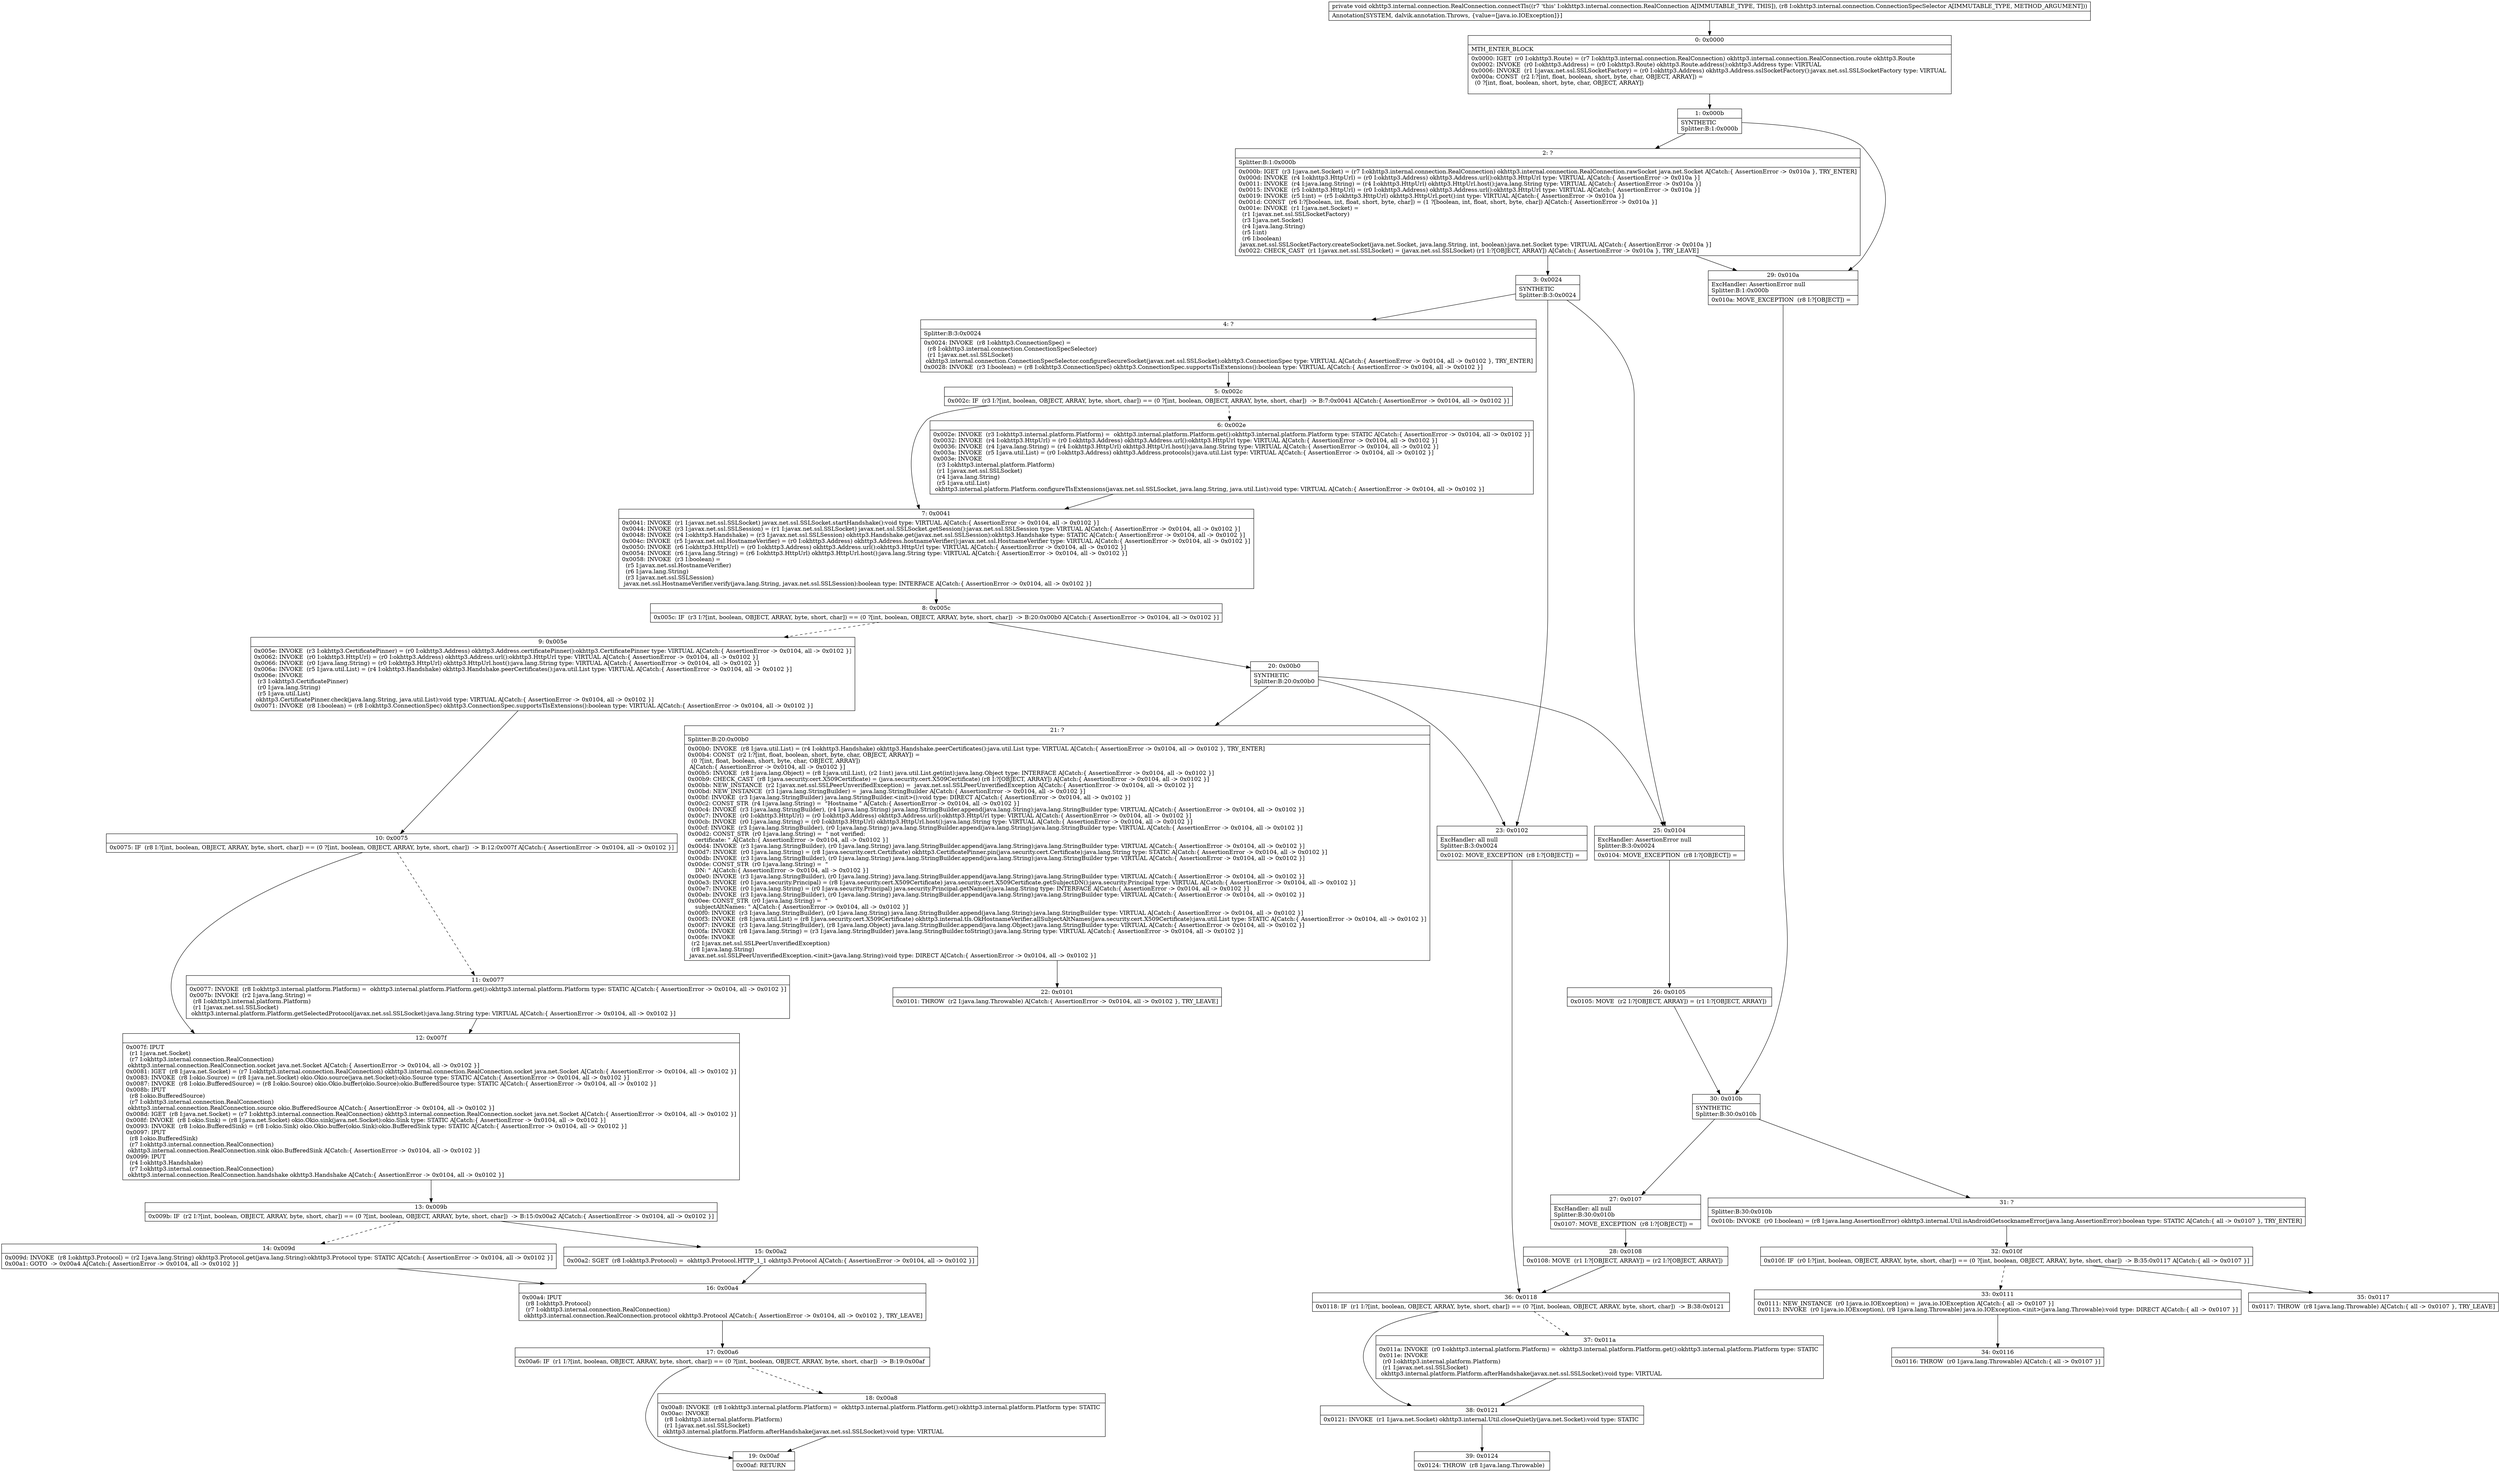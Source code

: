 digraph "CFG forokhttp3.internal.connection.RealConnection.connectTls(Lokhttp3\/internal\/connection\/ConnectionSpecSelector;)V" {
Node_0 [shape=record,label="{0\:\ 0x0000|MTH_ENTER_BLOCK\l|0x0000: IGET  (r0 I:okhttp3.Route) = (r7 I:okhttp3.internal.connection.RealConnection) okhttp3.internal.connection.RealConnection.route okhttp3.Route \l0x0002: INVOKE  (r0 I:okhttp3.Address) = (r0 I:okhttp3.Route) okhttp3.Route.address():okhttp3.Address type: VIRTUAL \l0x0006: INVOKE  (r1 I:javax.net.ssl.SSLSocketFactory) = (r0 I:okhttp3.Address) okhttp3.Address.sslSocketFactory():javax.net.ssl.SSLSocketFactory type: VIRTUAL \l0x000a: CONST  (r2 I:?[int, float, boolean, short, byte, char, OBJECT, ARRAY]) = \l  (0 ?[int, float, boolean, short, byte, char, OBJECT, ARRAY])\l \l}"];
Node_1 [shape=record,label="{1\:\ 0x000b|SYNTHETIC\lSplitter:B:1:0x000b\l}"];
Node_2 [shape=record,label="{2\:\ ?|Splitter:B:1:0x000b\l|0x000b: IGET  (r3 I:java.net.Socket) = (r7 I:okhttp3.internal.connection.RealConnection) okhttp3.internal.connection.RealConnection.rawSocket java.net.Socket A[Catch:\{ AssertionError \-\> 0x010a \}, TRY_ENTER]\l0x000d: INVOKE  (r4 I:okhttp3.HttpUrl) = (r0 I:okhttp3.Address) okhttp3.Address.url():okhttp3.HttpUrl type: VIRTUAL A[Catch:\{ AssertionError \-\> 0x010a \}]\l0x0011: INVOKE  (r4 I:java.lang.String) = (r4 I:okhttp3.HttpUrl) okhttp3.HttpUrl.host():java.lang.String type: VIRTUAL A[Catch:\{ AssertionError \-\> 0x010a \}]\l0x0015: INVOKE  (r5 I:okhttp3.HttpUrl) = (r0 I:okhttp3.Address) okhttp3.Address.url():okhttp3.HttpUrl type: VIRTUAL A[Catch:\{ AssertionError \-\> 0x010a \}]\l0x0019: INVOKE  (r5 I:int) = (r5 I:okhttp3.HttpUrl) okhttp3.HttpUrl.port():int type: VIRTUAL A[Catch:\{ AssertionError \-\> 0x010a \}]\l0x001d: CONST  (r6 I:?[boolean, int, float, short, byte, char]) = (1 ?[boolean, int, float, short, byte, char]) A[Catch:\{ AssertionError \-\> 0x010a \}]\l0x001e: INVOKE  (r1 I:java.net.Socket) = \l  (r1 I:javax.net.ssl.SSLSocketFactory)\l  (r3 I:java.net.Socket)\l  (r4 I:java.lang.String)\l  (r5 I:int)\l  (r6 I:boolean)\l javax.net.ssl.SSLSocketFactory.createSocket(java.net.Socket, java.lang.String, int, boolean):java.net.Socket type: VIRTUAL A[Catch:\{ AssertionError \-\> 0x010a \}]\l0x0022: CHECK_CAST  (r1 I:javax.net.ssl.SSLSocket) = (javax.net.ssl.SSLSocket) (r1 I:?[OBJECT, ARRAY]) A[Catch:\{ AssertionError \-\> 0x010a \}, TRY_LEAVE]\l}"];
Node_3 [shape=record,label="{3\:\ 0x0024|SYNTHETIC\lSplitter:B:3:0x0024\l}"];
Node_4 [shape=record,label="{4\:\ ?|Splitter:B:3:0x0024\l|0x0024: INVOKE  (r8 I:okhttp3.ConnectionSpec) = \l  (r8 I:okhttp3.internal.connection.ConnectionSpecSelector)\l  (r1 I:javax.net.ssl.SSLSocket)\l okhttp3.internal.connection.ConnectionSpecSelector.configureSecureSocket(javax.net.ssl.SSLSocket):okhttp3.ConnectionSpec type: VIRTUAL A[Catch:\{ AssertionError \-\> 0x0104, all \-\> 0x0102 \}, TRY_ENTER]\l0x0028: INVOKE  (r3 I:boolean) = (r8 I:okhttp3.ConnectionSpec) okhttp3.ConnectionSpec.supportsTlsExtensions():boolean type: VIRTUAL A[Catch:\{ AssertionError \-\> 0x0104, all \-\> 0x0102 \}]\l}"];
Node_5 [shape=record,label="{5\:\ 0x002c|0x002c: IF  (r3 I:?[int, boolean, OBJECT, ARRAY, byte, short, char]) == (0 ?[int, boolean, OBJECT, ARRAY, byte, short, char])  \-\> B:7:0x0041 A[Catch:\{ AssertionError \-\> 0x0104, all \-\> 0x0102 \}]\l}"];
Node_6 [shape=record,label="{6\:\ 0x002e|0x002e: INVOKE  (r3 I:okhttp3.internal.platform.Platform) =  okhttp3.internal.platform.Platform.get():okhttp3.internal.platform.Platform type: STATIC A[Catch:\{ AssertionError \-\> 0x0104, all \-\> 0x0102 \}]\l0x0032: INVOKE  (r4 I:okhttp3.HttpUrl) = (r0 I:okhttp3.Address) okhttp3.Address.url():okhttp3.HttpUrl type: VIRTUAL A[Catch:\{ AssertionError \-\> 0x0104, all \-\> 0x0102 \}]\l0x0036: INVOKE  (r4 I:java.lang.String) = (r4 I:okhttp3.HttpUrl) okhttp3.HttpUrl.host():java.lang.String type: VIRTUAL A[Catch:\{ AssertionError \-\> 0x0104, all \-\> 0x0102 \}]\l0x003a: INVOKE  (r5 I:java.util.List) = (r0 I:okhttp3.Address) okhttp3.Address.protocols():java.util.List type: VIRTUAL A[Catch:\{ AssertionError \-\> 0x0104, all \-\> 0x0102 \}]\l0x003e: INVOKE  \l  (r3 I:okhttp3.internal.platform.Platform)\l  (r1 I:javax.net.ssl.SSLSocket)\l  (r4 I:java.lang.String)\l  (r5 I:java.util.List)\l okhttp3.internal.platform.Platform.configureTlsExtensions(javax.net.ssl.SSLSocket, java.lang.String, java.util.List):void type: VIRTUAL A[Catch:\{ AssertionError \-\> 0x0104, all \-\> 0x0102 \}]\l}"];
Node_7 [shape=record,label="{7\:\ 0x0041|0x0041: INVOKE  (r1 I:javax.net.ssl.SSLSocket) javax.net.ssl.SSLSocket.startHandshake():void type: VIRTUAL A[Catch:\{ AssertionError \-\> 0x0104, all \-\> 0x0102 \}]\l0x0044: INVOKE  (r3 I:javax.net.ssl.SSLSession) = (r1 I:javax.net.ssl.SSLSocket) javax.net.ssl.SSLSocket.getSession():javax.net.ssl.SSLSession type: VIRTUAL A[Catch:\{ AssertionError \-\> 0x0104, all \-\> 0x0102 \}]\l0x0048: INVOKE  (r4 I:okhttp3.Handshake) = (r3 I:javax.net.ssl.SSLSession) okhttp3.Handshake.get(javax.net.ssl.SSLSession):okhttp3.Handshake type: STATIC A[Catch:\{ AssertionError \-\> 0x0104, all \-\> 0x0102 \}]\l0x004c: INVOKE  (r5 I:javax.net.ssl.HostnameVerifier) = (r0 I:okhttp3.Address) okhttp3.Address.hostnameVerifier():javax.net.ssl.HostnameVerifier type: VIRTUAL A[Catch:\{ AssertionError \-\> 0x0104, all \-\> 0x0102 \}]\l0x0050: INVOKE  (r6 I:okhttp3.HttpUrl) = (r0 I:okhttp3.Address) okhttp3.Address.url():okhttp3.HttpUrl type: VIRTUAL A[Catch:\{ AssertionError \-\> 0x0104, all \-\> 0x0102 \}]\l0x0054: INVOKE  (r6 I:java.lang.String) = (r6 I:okhttp3.HttpUrl) okhttp3.HttpUrl.host():java.lang.String type: VIRTUAL A[Catch:\{ AssertionError \-\> 0x0104, all \-\> 0x0102 \}]\l0x0058: INVOKE  (r3 I:boolean) = \l  (r5 I:javax.net.ssl.HostnameVerifier)\l  (r6 I:java.lang.String)\l  (r3 I:javax.net.ssl.SSLSession)\l javax.net.ssl.HostnameVerifier.verify(java.lang.String, javax.net.ssl.SSLSession):boolean type: INTERFACE A[Catch:\{ AssertionError \-\> 0x0104, all \-\> 0x0102 \}]\l}"];
Node_8 [shape=record,label="{8\:\ 0x005c|0x005c: IF  (r3 I:?[int, boolean, OBJECT, ARRAY, byte, short, char]) == (0 ?[int, boolean, OBJECT, ARRAY, byte, short, char])  \-\> B:20:0x00b0 A[Catch:\{ AssertionError \-\> 0x0104, all \-\> 0x0102 \}]\l}"];
Node_9 [shape=record,label="{9\:\ 0x005e|0x005e: INVOKE  (r3 I:okhttp3.CertificatePinner) = (r0 I:okhttp3.Address) okhttp3.Address.certificatePinner():okhttp3.CertificatePinner type: VIRTUAL A[Catch:\{ AssertionError \-\> 0x0104, all \-\> 0x0102 \}]\l0x0062: INVOKE  (r0 I:okhttp3.HttpUrl) = (r0 I:okhttp3.Address) okhttp3.Address.url():okhttp3.HttpUrl type: VIRTUAL A[Catch:\{ AssertionError \-\> 0x0104, all \-\> 0x0102 \}]\l0x0066: INVOKE  (r0 I:java.lang.String) = (r0 I:okhttp3.HttpUrl) okhttp3.HttpUrl.host():java.lang.String type: VIRTUAL A[Catch:\{ AssertionError \-\> 0x0104, all \-\> 0x0102 \}]\l0x006a: INVOKE  (r5 I:java.util.List) = (r4 I:okhttp3.Handshake) okhttp3.Handshake.peerCertificates():java.util.List type: VIRTUAL A[Catch:\{ AssertionError \-\> 0x0104, all \-\> 0x0102 \}]\l0x006e: INVOKE  \l  (r3 I:okhttp3.CertificatePinner)\l  (r0 I:java.lang.String)\l  (r5 I:java.util.List)\l okhttp3.CertificatePinner.check(java.lang.String, java.util.List):void type: VIRTUAL A[Catch:\{ AssertionError \-\> 0x0104, all \-\> 0x0102 \}]\l0x0071: INVOKE  (r8 I:boolean) = (r8 I:okhttp3.ConnectionSpec) okhttp3.ConnectionSpec.supportsTlsExtensions():boolean type: VIRTUAL A[Catch:\{ AssertionError \-\> 0x0104, all \-\> 0x0102 \}]\l}"];
Node_10 [shape=record,label="{10\:\ 0x0075|0x0075: IF  (r8 I:?[int, boolean, OBJECT, ARRAY, byte, short, char]) == (0 ?[int, boolean, OBJECT, ARRAY, byte, short, char])  \-\> B:12:0x007f A[Catch:\{ AssertionError \-\> 0x0104, all \-\> 0x0102 \}]\l}"];
Node_11 [shape=record,label="{11\:\ 0x0077|0x0077: INVOKE  (r8 I:okhttp3.internal.platform.Platform) =  okhttp3.internal.platform.Platform.get():okhttp3.internal.platform.Platform type: STATIC A[Catch:\{ AssertionError \-\> 0x0104, all \-\> 0x0102 \}]\l0x007b: INVOKE  (r2 I:java.lang.String) = \l  (r8 I:okhttp3.internal.platform.Platform)\l  (r1 I:javax.net.ssl.SSLSocket)\l okhttp3.internal.platform.Platform.getSelectedProtocol(javax.net.ssl.SSLSocket):java.lang.String type: VIRTUAL A[Catch:\{ AssertionError \-\> 0x0104, all \-\> 0x0102 \}]\l}"];
Node_12 [shape=record,label="{12\:\ 0x007f|0x007f: IPUT  \l  (r1 I:java.net.Socket)\l  (r7 I:okhttp3.internal.connection.RealConnection)\l okhttp3.internal.connection.RealConnection.socket java.net.Socket A[Catch:\{ AssertionError \-\> 0x0104, all \-\> 0x0102 \}]\l0x0081: IGET  (r8 I:java.net.Socket) = (r7 I:okhttp3.internal.connection.RealConnection) okhttp3.internal.connection.RealConnection.socket java.net.Socket A[Catch:\{ AssertionError \-\> 0x0104, all \-\> 0x0102 \}]\l0x0083: INVOKE  (r8 I:okio.Source) = (r8 I:java.net.Socket) okio.Okio.source(java.net.Socket):okio.Source type: STATIC A[Catch:\{ AssertionError \-\> 0x0104, all \-\> 0x0102 \}]\l0x0087: INVOKE  (r8 I:okio.BufferedSource) = (r8 I:okio.Source) okio.Okio.buffer(okio.Source):okio.BufferedSource type: STATIC A[Catch:\{ AssertionError \-\> 0x0104, all \-\> 0x0102 \}]\l0x008b: IPUT  \l  (r8 I:okio.BufferedSource)\l  (r7 I:okhttp3.internal.connection.RealConnection)\l okhttp3.internal.connection.RealConnection.source okio.BufferedSource A[Catch:\{ AssertionError \-\> 0x0104, all \-\> 0x0102 \}]\l0x008d: IGET  (r8 I:java.net.Socket) = (r7 I:okhttp3.internal.connection.RealConnection) okhttp3.internal.connection.RealConnection.socket java.net.Socket A[Catch:\{ AssertionError \-\> 0x0104, all \-\> 0x0102 \}]\l0x008f: INVOKE  (r8 I:okio.Sink) = (r8 I:java.net.Socket) okio.Okio.sink(java.net.Socket):okio.Sink type: STATIC A[Catch:\{ AssertionError \-\> 0x0104, all \-\> 0x0102 \}]\l0x0093: INVOKE  (r8 I:okio.BufferedSink) = (r8 I:okio.Sink) okio.Okio.buffer(okio.Sink):okio.BufferedSink type: STATIC A[Catch:\{ AssertionError \-\> 0x0104, all \-\> 0x0102 \}]\l0x0097: IPUT  \l  (r8 I:okio.BufferedSink)\l  (r7 I:okhttp3.internal.connection.RealConnection)\l okhttp3.internal.connection.RealConnection.sink okio.BufferedSink A[Catch:\{ AssertionError \-\> 0x0104, all \-\> 0x0102 \}]\l0x0099: IPUT  \l  (r4 I:okhttp3.Handshake)\l  (r7 I:okhttp3.internal.connection.RealConnection)\l okhttp3.internal.connection.RealConnection.handshake okhttp3.Handshake A[Catch:\{ AssertionError \-\> 0x0104, all \-\> 0x0102 \}]\l}"];
Node_13 [shape=record,label="{13\:\ 0x009b|0x009b: IF  (r2 I:?[int, boolean, OBJECT, ARRAY, byte, short, char]) == (0 ?[int, boolean, OBJECT, ARRAY, byte, short, char])  \-\> B:15:0x00a2 A[Catch:\{ AssertionError \-\> 0x0104, all \-\> 0x0102 \}]\l}"];
Node_14 [shape=record,label="{14\:\ 0x009d|0x009d: INVOKE  (r8 I:okhttp3.Protocol) = (r2 I:java.lang.String) okhttp3.Protocol.get(java.lang.String):okhttp3.Protocol type: STATIC A[Catch:\{ AssertionError \-\> 0x0104, all \-\> 0x0102 \}]\l0x00a1: GOTO  \-\> 0x00a4 A[Catch:\{ AssertionError \-\> 0x0104, all \-\> 0x0102 \}]\l}"];
Node_15 [shape=record,label="{15\:\ 0x00a2|0x00a2: SGET  (r8 I:okhttp3.Protocol) =  okhttp3.Protocol.HTTP_1_1 okhttp3.Protocol A[Catch:\{ AssertionError \-\> 0x0104, all \-\> 0x0102 \}]\l}"];
Node_16 [shape=record,label="{16\:\ 0x00a4|0x00a4: IPUT  \l  (r8 I:okhttp3.Protocol)\l  (r7 I:okhttp3.internal.connection.RealConnection)\l okhttp3.internal.connection.RealConnection.protocol okhttp3.Protocol A[Catch:\{ AssertionError \-\> 0x0104, all \-\> 0x0102 \}, TRY_LEAVE]\l}"];
Node_17 [shape=record,label="{17\:\ 0x00a6|0x00a6: IF  (r1 I:?[int, boolean, OBJECT, ARRAY, byte, short, char]) == (0 ?[int, boolean, OBJECT, ARRAY, byte, short, char])  \-\> B:19:0x00af \l}"];
Node_18 [shape=record,label="{18\:\ 0x00a8|0x00a8: INVOKE  (r8 I:okhttp3.internal.platform.Platform) =  okhttp3.internal.platform.Platform.get():okhttp3.internal.platform.Platform type: STATIC \l0x00ac: INVOKE  \l  (r8 I:okhttp3.internal.platform.Platform)\l  (r1 I:javax.net.ssl.SSLSocket)\l okhttp3.internal.platform.Platform.afterHandshake(javax.net.ssl.SSLSocket):void type: VIRTUAL \l}"];
Node_19 [shape=record,label="{19\:\ 0x00af|0x00af: RETURN   \l}"];
Node_20 [shape=record,label="{20\:\ 0x00b0|SYNTHETIC\lSplitter:B:20:0x00b0\l}"];
Node_21 [shape=record,label="{21\:\ ?|Splitter:B:20:0x00b0\l|0x00b0: INVOKE  (r8 I:java.util.List) = (r4 I:okhttp3.Handshake) okhttp3.Handshake.peerCertificates():java.util.List type: VIRTUAL A[Catch:\{ AssertionError \-\> 0x0104, all \-\> 0x0102 \}, TRY_ENTER]\l0x00b4: CONST  (r2 I:?[int, float, boolean, short, byte, char, OBJECT, ARRAY]) = \l  (0 ?[int, float, boolean, short, byte, char, OBJECT, ARRAY])\l A[Catch:\{ AssertionError \-\> 0x0104, all \-\> 0x0102 \}]\l0x00b5: INVOKE  (r8 I:java.lang.Object) = (r8 I:java.util.List), (r2 I:int) java.util.List.get(int):java.lang.Object type: INTERFACE A[Catch:\{ AssertionError \-\> 0x0104, all \-\> 0x0102 \}]\l0x00b9: CHECK_CAST  (r8 I:java.security.cert.X509Certificate) = (java.security.cert.X509Certificate) (r8 I:?[OBJECT, ARRAY]) A[Catch:\{ AssertionError \-\> 0x0104, all \-\> 0x0102 \}]\l0x00bb: NEW_INSTANCE  (r2 I:javax.net.ssl.SSLPeerUnverifiedException) =  javax.net.ssl.SSLPeerUnverifiedException A[Catch:\{ AssertionError \-\> 0x0104, all \-\> 0x0102 \}]\l0x00bd: NEW_INSTANCE  (r3 I:java.lang.StringBuilder) =  java.lang.StringBuilder A[Catch:\{ AssertionError \-\> 0x0104, all \-\> 0x0102 \}]\l0x00bf: INVOKE  (r3 I:java.lang.StringBuilder) java.lang.StringBuilder.\<init\>():void type: DIRECT A[Catch:\{ AssertionError \-\> 0x0104, all \-\> 0x0102 \}]\l0x00c2: CONST_STR  (r4 I:java.lang.String) =  \"Hostname \" A[Catch:\{ AssertionError \-\> 0x0104, all \-\> 0x0102 \}]\l0x00c4: INVOKE  (r3 I:java.lang.StringBuilder), (r4 I:java.lang.String) java.lang.StringBuilder.append(java.lang.String):java.lang.StringBuilder type: VIRTUAL A[Catch:\{ AssertionError \-\> 0x0104, all \-\> 0x0102 \}]\l0x00c7: INVOKE  (r0 I:okhttp3.HttpUrl) = (r0 I:okhttp3.Address) okhttp3.Address.url():okhttp3.HttpUrl type: VIRTUAL A[Catch:\{ AssertionError \-\> 0x0104, all \-\> 0x0102 \}]\l0x00cb: INVOKE  (r0 I:java.lang.String) = (r0 I:okhttp3.HttpUrl) okhttp3.HttpUrl.host():java.lang.String type: VIRTUAL A[Catch:\{ AssertionError \-\> 0x0104, all \-\> 0x0102 \}]\l0x00cf: INVOKE  (r3 I:java.lang.StringBuilder), (r0 I:java.lang.String) java.lang.StringBuilder.append(java.lang.String):java.lang.StringBuilder type: VIRTUAL A[Catch:\{ AssertionError \-\> 0x0104, all \-\> 0x0102 \}]\l0x00d2: CONST_STR  (r0 I:java.lang.String) =  \" not verified:\l    certificate: \" A[Catch:\{ AssertionError \-\> 0x0104, all \-\> 0x0102 \}]\l0x00d4: INVOKE  (r3 I:java.lang.StringBuilder), (r0 I:java.lang.String) java.lang.StringBuilder.append(java.lang.String):java.lang.StringBuilder type: VIRTUAL A[Catch:\{ AssertionError \-\> 0x0104, all \-\> 0x0102 \}]\l0x00d7: INVOKE  (r0 I:java.lang.String) = (r8 I:java.security.cert.Certificate) okhttp3.CertificatePinner.pin(java.security.cert.Certificate):java.lang.String type: STATIC A[Catch:\{ AssertionError \-\> 0x0104, all \-\> 0x0102 \}]\l0x00db: INVOKE  (r3 I:java.lang.StringBuilder), (r0 I:java.lang.String) java.lang.StringBuilder.append(java.lang.String):java.lang.StringBuilder type: VIRTUAL A[Catch:\{ AssertionError \-\> 0x0104, all \-\> 0x0102 \}]\l0x00de: CONST_STR  (r0 I:java.lang.String) =  \"\l    DN: \" A[Catch:\{ AssertionError \-\> 0x0104, all \-\> 0x0102 \}]\l0x00e0: INVOKE  (r3 I:java.lang.StringBuilder), (r0 I:java.lang.String) java.lang.StringBuilder.append(java.lang.String):java.lang.StringBuilder type: VIRTUAL A[Catch:\{ AssertionError \-\> 0x0104, all \-\> 0x0102 \}]\l0x00e3: INVOKE  (r0 I:java.security.Principal) = (r8 I:java.security.cert.X509Certificate) java.security.cert.X509Certificate.getSubjectDN():java.security.Principal type: VIRTUAL A[Catch:\{ AssertionError \-\> 0x0104, all \-\> 0x0102 \}]\l0x00e7: INVOKE  (r0 I:java.lang.String) = (r0 I:java.security.Principal) java.security.Principal.getName():java.lang.String type: INTERFACE A[Catch:\{ AssertionError \-\> 0x0104, all \-\> 0x0102 \}]\l0x00eb: INVOKE  (r3 I:java.lang.StringBuilder), (r0 I:java.lang.String) java.lang.StringBuilder.append(java.lang.String):java.lang.StringBuilder type: VIRTUAL A[Catch:\{ AssertionError \-\> 0x0104, all \-\> 0x0102 \}]\l0x00ee: CONST_STR  (r0 I:java.lang.String) =  \"\l    subjectAltNames: \" A[Catch:\{ AssertionError \-\> 0x0104, all \-\> 0x0102 \}]\l0x00f0: INVOKE  (r3 I:java.lang.StringBuilder), (r0 I:java.lang.String) java.lang.StringBuilder.append(java.lang.String):java.lang.StringBuilder type: VIRTUAL A[Catch:\{ AssertionError \-\> 0x0104, all \-\> 0x0102 \}]\l0x00f3: INVOKE  (r8 I:java.util.List) = (r8 I:java.security.cert.X509Certificate) okhttp3.internal.tls.OkHostnameVerifier.allSubjectAltNames(java.security.cert.X509Certificate):java.util.List type: STATIC A[Catch:\{ AssertionError \-\> 0x0104, all \-\> 0x0102 \}]\l0x00f7: INVOKE  (r3 I:java.lang.StringBuilder), (r8 I:java.lang.Object) java.lang.StringBuilder.append(java.lang.Object):java.lang.StringBuilder type: VIRTUAL A[Catch:\{ AssertionError \-\> 0x0104, all \-\> 0x0102 \}]\l0x00fa: INVOKE  (r8 I:java.lang.String) = (r3 I:java.lang.StringBuilder) java.lang.StringBuilder.toString():java.lang.String type: VIRTUAL A[Catch:\{ AssertionError \-\> 0x0104, all \-\> 0x0102 \}]\l0x00fe: INVOKE  \l  (r2 I:javax.net.ssl.SSLPeerUnverifiedException)\l  (r8 I:java.lang.String)\l javax.net.ssl.SSLPeerUnverifiedException.\<init\>(java.lang.String):void type: DIRECT A[Catch:\{ AssertionError \-\> 0x0104, all \-\> 0x0102 \}]\l}"];
Node_22 [shape=record,label="{22\:\ 0x0101|0x0101: THROW  (r2 I:java.lang.Throwable) A[Catch:\{ AssertionError \-\> 0x0104, all \-\> 0x0102 \}, TRY_LEAVE]\l}"];
Node_23 [shape=record,label="{23\:\ 0x0102|ExcHandler: all null\lSplitter:B:3:0x0024\l|0x0102: MOVE_EXCEPTION  (r8 I:?[OBJECT]) =  \l}"];
Node_25 [shape=record,label="{25\:\ 0x0104|ExcHandler: AssertionError null\lSplitter:B:3:0x0024\l|0x0104: MOVE_EXCEPTION  (r8 I:?[OBJECT]) =  \l}"];
Node_26 [shape=record,label="{26\:\ 0x0105|0x0105: MOVE  (r2 I:?[OBJECT, ARRAY]) = (r1 I:?[OBJECT, ARRAY]) \l}"];
Node_27 [shape=record,label="{27\:\ 0x0107|ExcHandler: all null\lSplitter:B:30:0x010b\l|0x0107: MOVE_EXCEPTION  (r8 I:?[OBJECT]) =  \l}"];
Node_28 [shape=record,label="{28\:\ 0x0108|0x0108: MOVE  (r1 I:?[OBJECT, ARRAY]) = (r2 I:?[OBJECT, ARRAY]) \l}"];
Node_29 [shape=record,label="{29\:\ 0x010a|ExcHandler: AssertionError null\lSplitter:B:1:0x000b\l|0x010a: MOVE_EXCEPTION  (r8 I:?[OBJECT]) =  \l}"];
Node_30 [shape=record,label="{30\:\ 0x010b|SYNTHETIC\lSplitter:B:30:0x010b\l}"];
Node_31 [shape=record,label="{31\:\ ?|Splitter:B:30:0x010b\l|0x010b: INVOKE  (r0 I:boolean) = (r8 I:java.lang.AssertionError) okhttp3.internal.Util.isAndroidGetsocknameError(java.lang.AssertionError):boolean type: STATIC A[Catch:\{ all \-\> 0x0107 \}, TRY_ENTER]\l}"];
Node_32 [shape=record,label="{32\:\ 0x010f|0x010f: IF  (r0 I:?[int, boolean, OBJECT, ARRAY, byte, short, char]) == (0 ?[int, boolean, OBJECT, ARRAY, byte, short, char])  \-\> B:35:0x0117 A[Catch:\{ all \-\> 0x0107 \}]\l}"];
Node_33 [shape=record,label="{33\:\ 0x0111|0x0111: NEW_INSTANCE  (r0 I:java.io.IOException) =  java.io.IOException A[Catch:\{ all \-\> 0x0107 \}]\l0x0113: INVOKE  (r0 I:java.io.IOException), (r8 I:java.lang.Throwable) java.io.IOException.\<init\>(java.lang.Throwable):void type: DIRECT A[Catch:\{ all \-\> 0x0107 \}]\l}"];
Node_34 [shape=record,label="{34\:\ 0x0116|0x0116: THROW  (r0 I:java.lang.Throwable) A[Catch:\{ all \-\> 0x0107 \}]\l}"];
Node_35 [shape=record,label="{35\:\ 0x0117|0x0117: THROW  (r8 I:java.lang.Throwable) A[Catch:\{ all \-\> 0x0107 \}, TRY_LEAVE]\l}"];
Node_36 [shape=record,label="{36\:\ 0x0118|0x0118: IF  (r1 I:?[int, boolean, OBJECT, ARRAY, byte, short, char]) == (0 ?[int, boolean, OBJECT, ARRAY, byte, short, char])  \-\> B:38:0x0121 \l}"];
Node_37 [shape=record,label="{37\:\ 0x011a|0x011a: INVOKE  (r0 I:okhttp3.internal.platform.Platform) =  okhttp3.internal.platform.Platform.get():okhttp3.internal.platform.Platform type: STATIC \l0x011e: INVOKE  \l  (r0 I:okhttp3.internal.platform.Platform)\l  (r1 I:javax.net.ssl.SSLSocket)\l okhttp3.internal.platform.Platform.afterHandshake(javax.net.ssl.SSLSocket):void type: VIRTUAL \l}"];
Node_38 [shape=record,label="{38\:\ 0x0121|0x0121: INVOKE  (r1 I:java.net.Socket) okhttp3.internal.Util.closeQuietly(java.net.Socket):void type: STATIC \l}"];
Node_39 [shape=record,label="{39\:\ 0x0124|0x0124: THROW  (r8 I:java.lang.Throwable) \l}"];
MethodNode[shape=record,label="{private void okhttp3.internal.connection.RealConnection.connectTls((r7 'this' I:okhttp3.internal.connection.RealConnection A[IMMUTABLE_TYPE, THIS]), (r8 I:okhttp3.internal.connection.ConnectionSpecSelector A[IMMUTABLE_TYPE, METHOD_ARGUMENT]))  | Annotation[SYSTEM, dalvik.annotation.Throws, \{value=[java.io.IOException]\}]\l}"];
MethodNode -> Node_0;
Node_0 -> Node_1;
Node_1 -> Node_2;
Node_1 -> Node_29;
Node_2 -> Node_3;
Node_2 -> Node_29;
Node_3 -> Node_4;
Node_3 -> Node_25;
Node_3 -> Node_23;
Node_4 -> Node_5;
Node_5 -> Node_6[style=dashed];
Node_5 -> Node_7;
Node_6 -> Node_7;
Node_7 -> Node_8;
Node_8 -> Node_9[style=dashed];
Node_8 -> Node_20;
Node_9 -> Node_10;
Node_10 -> Node_11[style=dashed];
Node_10 -> Node_12;
Node_11 -> Node_12;
Node_12 -> Node_13;
Node_13 -> Node_14[style=dashed];
Node_13 -> Node_15;
Node_14 -> Node_16;
Node_15 -> Node_16;
Node_16 -> Node_17;
Node_17 -> Node_18[style=dashed];
Node_17 -> Node_19;
Node_18 -> Node_19;
Node_20 -> Node_21;
Node_20 -> Node_25;
Node_20 -> Node_23;
Node_21 -> Node_22;
Node_23 -> Node_36;
Node_25 -> Node_26;
Node_26 -> Node_30;
Node_27 -> Node_28;
Node_28 -> Node_36;
Node_29 -> Node_30;
Node_30 -> Node_31;
Node_30 -> Node_27;
Node_31 -> Node_32;
Node_32 -> Node_33[style=dashed];
Node_32 -> Node_35;
Node_33 -> Node_34;
Node_36 -> Node_37[style=dashed];
Node_36 -> Node_38;
Node_37 -> Node_38;
Node_38 -> Node_39;
}

